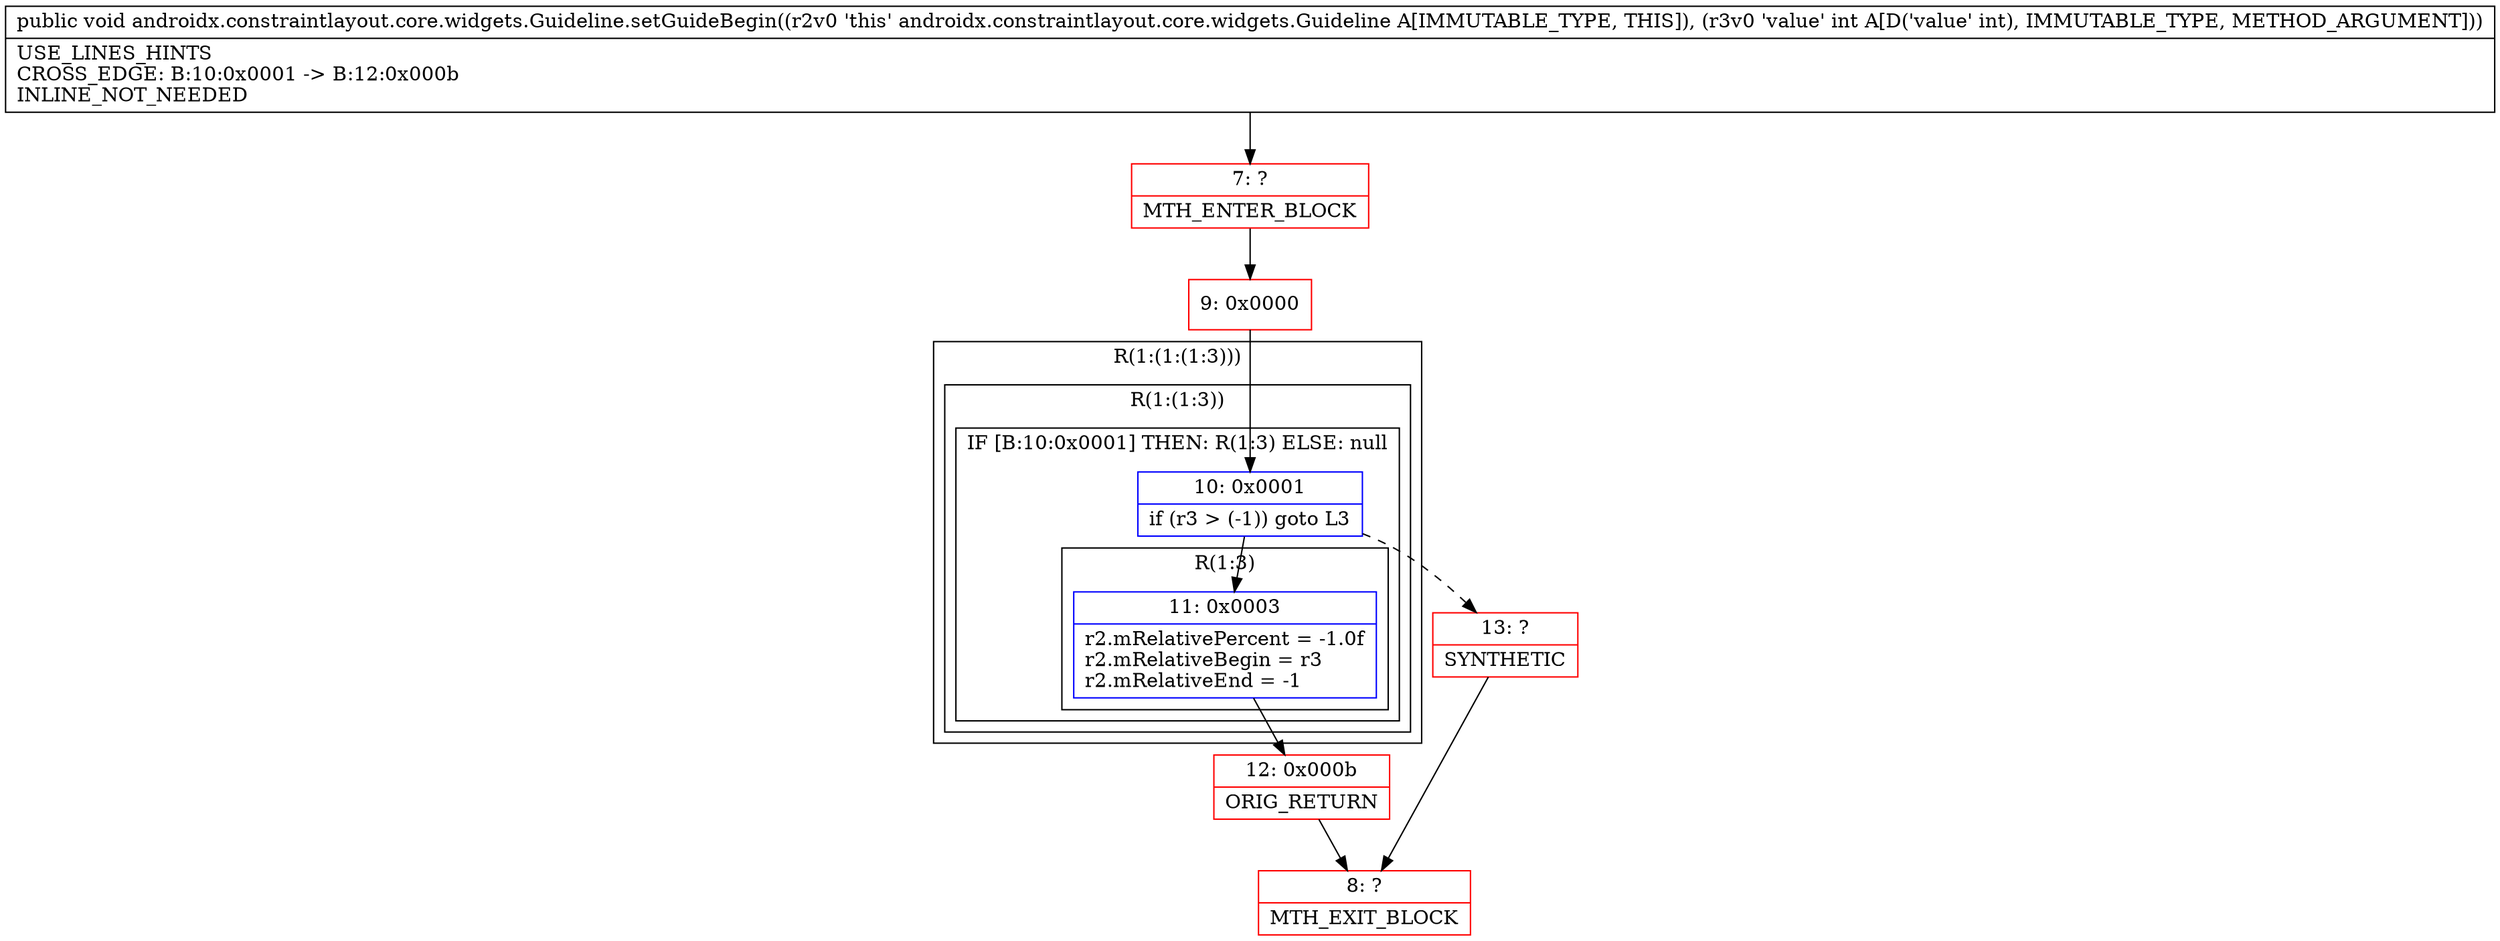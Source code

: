 digraph "CFG forandroidx.constraintlayout.core.widgets.Guideline.setGuideBegin(I)V" {
subgraph cluster_Region_1239848638 {
label = "R(1:(1:(1:3)))";
node [shape=record,color=blue];
subgraph cluster_Region_792559719 {
label = "R(1:(1:3))";
node [shape=record,color=blue];
subgraph cluster_IfRegion_128305993 {
label = "IF [B:10:0x0001] THEN: R(1:3) ELSE: null";
node [shape=record,color=blue];
Node_10 [shape=record,label="{10\:\ 0x0001|if (r3 \> (\-1)) goto L3\l}"];
subgraph cluster_Region_1377958942 {
label = "R(1:3)";
node [shape=record,color=blue];
Node_11 [shape=record,label="{11\:\ 0x0003|r2.mRelativePercent = \-1.0f\lr2.mRelativeBegin = r3\lr2.mRelativeEnd = \-1\l}"];
}
}
}
}
Node_7 [shape=record,color=red,label="{7\:\ ?|MTH_ENTER_BLOCK\l}"];
Node_9 [shape=record,color=red,label="{9\:\ 0x0000}"];
Node_12 [shape=record,color=red,label="{12\:\ 0x000b|ORIG_RETURN\l}"];
Node_8 [shape=record,color=red,label="{8\:\ ?|MTH_EXIT_BLOCK\l}"];
Node_13 [shape=record,color=red,label="{13\:\ ?|SYNTHETIC\l}"];
MethodNode[shape=record,label="{public void androidx.constraintlayout.core.widgets.Guideline.setGuideBegin((r2v0 'this' androidx.constraintlayout.core.widgets.Guideline A[IMMUTABLE_TYPE, THIS]), (r3v0 'value' int A[D('value' int), IMMUTABLE_TYPE, METHOD_ARGUMENT]))  | USE_LINES_HINTS\lCROSS_EDGE: B:10:0x0001 \-\> B:12:0x000b\lINLINE_NOT_NEEDED\l}"];
MethodNode -> Node_7;Node_10 -> Node_11;
Node_10 -> Node_13[style=dashed];
Node_11 -> Node_12;
Node_7 -> Node_9;
Node_9 -> Node_10;
Node_12 -> Node_8;
Node_13 -> Node_8;
}

